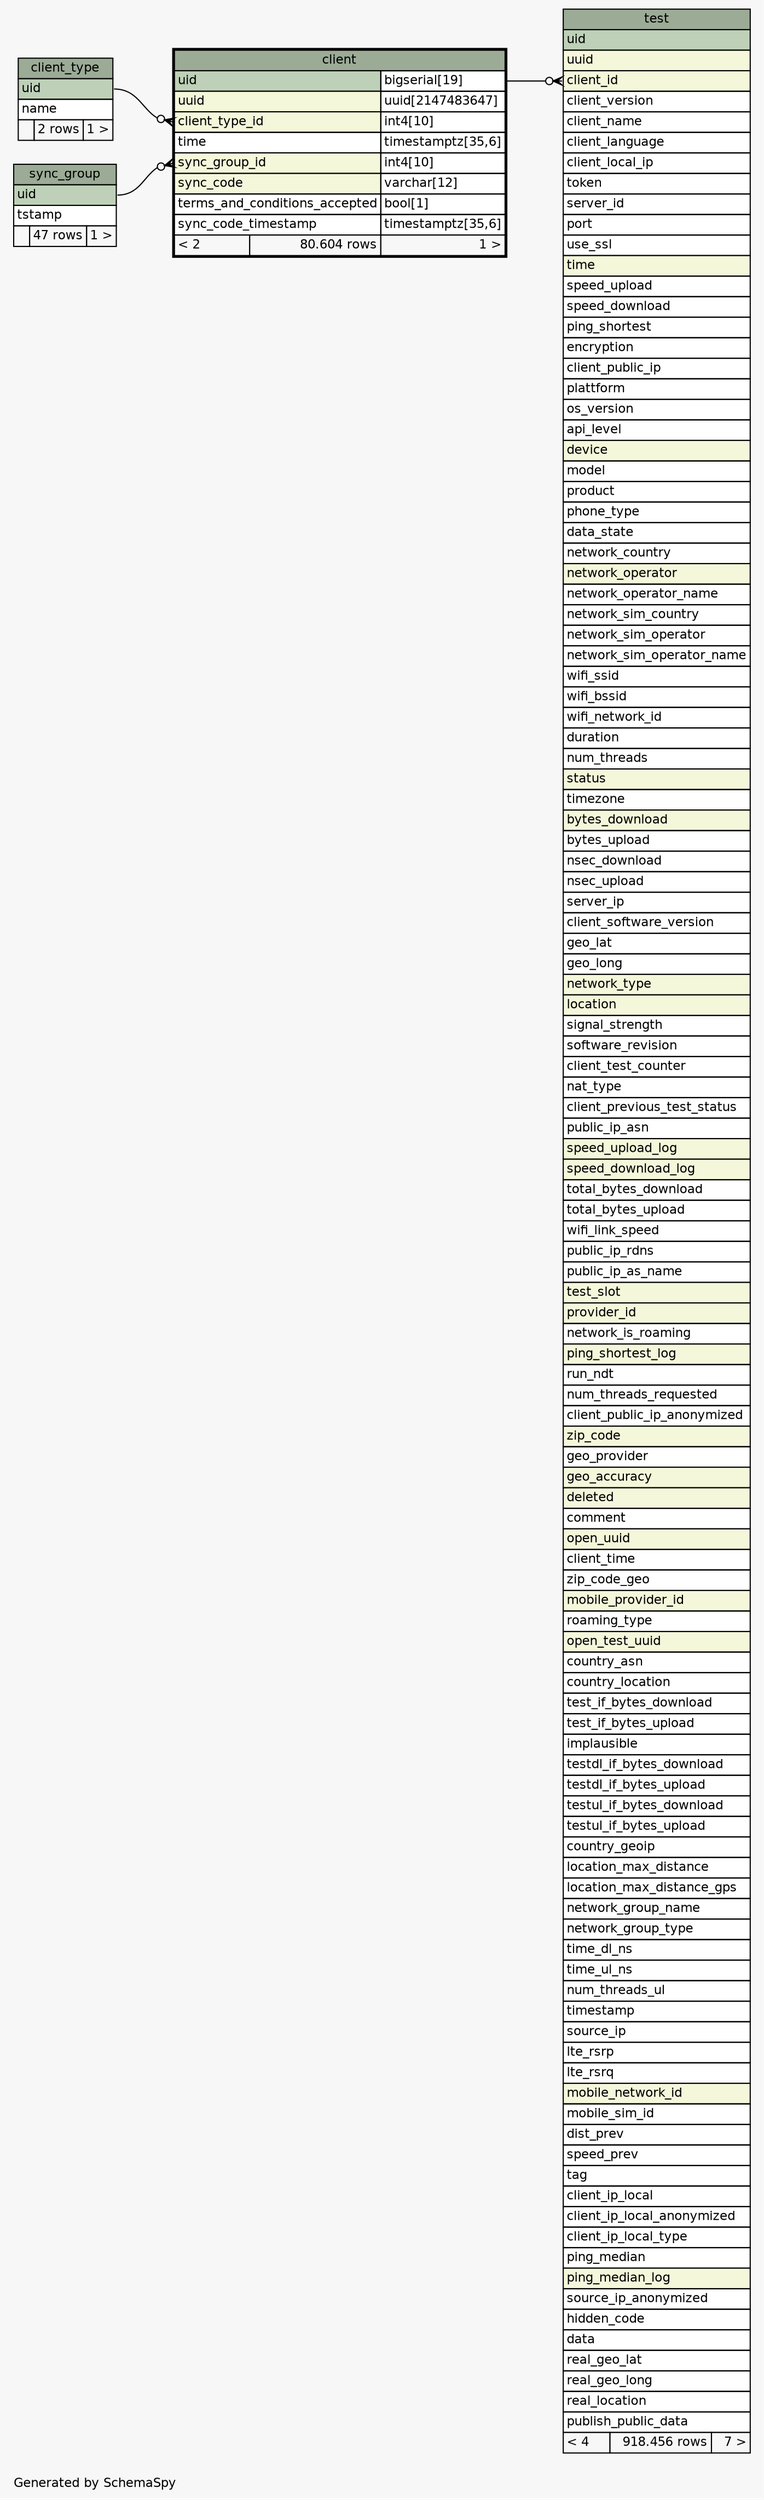 // dot 2.38.0 on Windows 8 6.2
// SchemaSpy rev 590
digraph "oneDegreeRelationshipsDiagram" {
  graph [
    rankdir="RL"
    bgcolor="#f7f7f7"
    label="\nGenerated by SchemaSpy"
    labeljust="l"
    nodesep="0.18"
    ranksep="0.46"
    fontname="Helvetica"
    fontsize="11"
  ];
  node [
    fontname="Helvetica"
    fontsize="11"
    shape="plaintext"
  ];
  edge [
    arrowsize="0.8"
  ];
  "client":"client_type_id":w -> "client_type":"uid":e [arrowhead=none dir=back arrowtail=crowodot];
  "client":"sync_group_id":w -> "sync_group":"uid":e [arrowhead=none dir=back arrowtail=crowodot];
  "test":"client_id":w -> "client":"uid.type":e [arrowhead=none dir=back arrowtail=crowodot];
  "client" [
    label=<
    <TABLE BORDER="2" CELLBORDER="1" CELLSPACING="0" BGCOLOR="#ffffff">
      <TR><TD COLSPAN="3" BGCOLOR="#9bab96" ALIGN="CENTER">client</TD></TR>
      <TR><TD PORT="uid" COLSPAN="2" BGCOLOR="#bed1b8" ALIGN="LEFT">uid</TD><TD PORT="uid.type" ALIGN="LEFT">bigserial[19]</TD></TR>
      <TR><TD PORT="uuid" COLSPAN="2" BGCOLOR="#f4f7da" ALIGN="LEFT">uuid</TD><TD PORT="uuid.type" ALIGN="LEFT">uuid[2147483647]</TD></TR>
      <TR><TD PORT="client_type_id" COLSPAN="2" BGCOLOR="#f4f7da" ALIGN="LEFT">client_type_id</TD><TD PORT="client_type_id.type" ALIGN="LEFT">int4[10]</TD></TR>
      <TR><TD PORT="time" COLSPAN="2" ALIGN="LEFT">time</TD><TD PORT="time.type" ALIGN="LEFT">timestamptz[35,6]</TD></TR>
      <TR><TD PORT="sync_group_id" COLSPAN="2" BGCOLOR="#f4f7da" ALIGN="LEFT">sync_group_id</TD><TD PORT="sync_group_id.type" ALIGN="LEFT">int4[10]</TD></TR>
      <TR><TD PORT="sync_code" COLSPAN="2" BGCOLOR="#f4f7da" ALIGN="LEFT">sync_code</TD><TD PORT="sync_code.type" ALIGN="LEFT">varchar[12]</TD></TR>
      <TR><TD PORT="terms_and_conditions_accepted" COLSPAN="2" ALIGN="LEFT">terms_and_conditions_accepted</TD><TD PORT="terms_and_conditions_accepted.type" ALIGN="LEFT">bool[1]</TD></TR>
      <TR><TD PORT="sync_code_timestamp" COLSPAN="2" ALIGN="LEFT">sync_code_timestamp</TD><TD PORT="sync_code_timestamp.type" ALIGN="LEFT">timestamptz[35,6]</TD></TR>
      <TR><TD ALIGN="LEFT" BGCOLOR="#f7f7f7">&lt; 2</TD><TD ALIGN="RIGHT" BGCOLOR="#f7f7f7">80.604 rows</TD><TD ALIGN="RIGHT" BGCOLOR="#f7f7f7">1 &gt;</TD></TR>
    </TABLE>>
    URL="client.html"
    tooltip="client"
  ];
  "client_type" [
    label=<
    <TABLE BORDER="0" CELLBORDER="1" CELLSPACING="0" BGCOLOR="#ffffff">
      <TR><TD COLSPAN="3" BGCOLOR="#9bab96" ALIGN="CENTER">client_type</TD></TR>
      <TR><TD PORT="uid" COLSPAN="3" BGCOLOR="#bed1b8" ALIGN="LEFT">uid</TD></TR>
      <TR><TD PORT="name" COLSPAN="3" ALIGN="LEFT">name</TD></TR>
      <TR><TD ALIGN="LEFT" BGCOLOR="#f7f7f7">  </TD><TD ALIGN="RIGHT" BGCOLOR="#f7f7f7">2 rows</TD><TD ALIGN="RIGHT" BGCOLOR="#f7f7f7">1 &gt;</TD></TR>
    </TABLE>>
    URL="client_type.html"
    tooltip="client_type"
  ];
  "sync_group" [
    label=<
    <TABLE BORDER="0" CELLBORDER="1" CELLSPACING="0" BGCOLOR="#ffffff">
      <TR><TD COLSPAN="3" BGCOLOR="#9bab96" ALIGN="CENTER">sync_group</TD></TR>
      <TR><TD PORT="uid" COLSPAN="3" BGCOLOR="#bed1b8" ALIGN="LEFT">uid</TD></TR>
      <TR><TD PORT="tstamp" COLSPAN="3" ALIGN="LEFT">tstamp</TD></TR>
      <TR><TD ALIGN="LEFT" BGCOLOR="#f7f7f7">  </TD><TD ALIGN="RIGHT" BGCOLOR="#f7f7f7">47 rows</TD><TD ALIGN="RIGHT" BGCOLOR="#f7f7f7">1 &gt;</TD></TR>
    </TABLE>>
    URL="sync_group.html"
    tooltip="sync_group"
  ];
  "test" [
    label=<
    <TABLE BORDER="0" CELLBORDER="1" CELLSPACING="0" BGCOLOR="#ffffff">
      <TR><TD COLSPAN="3" BGCOLOR="#9bab96" ALIGN="CENTER">test</TD></TR>
      <TR><TD PORT="uid" COLSPAN="3" BGCOLOR="#bed1b8" ALIGN="LEFT">uid</TD></TR>
      <TR><TD PORT="uuid" COLSPAN="3" BGCOLOR="#f4f7da" ALIGN="LEFT">uuid</TD></TR>
      <TR><TD PORT="client_id" COLSPAN="3" BGCOLOR="#f4f7da" ALIGN="LEFT">client_id</TD></TR>
      <TR><TD PORT="client_version" COLSPAN="3" ALIGN="LEFT">client_version</TD></TR>
      <TR><TD PORT="client_name" COLSPAN="3" ALIGN="LEFT">client_name</TD></TR>
      <TR><TD PORT="client_language" COLSPAN="3" ALIGN="LEFT">client_language</TD></TR>
      <TR><TD PORT="client_local_ip" COLSPAN="3" ALIGN="LEFT">client_local_ip</TD></TR>
      <TR><TD PORT="token" COLSPAN="3" ALIGN="LEFT">token</TD></TR>
      <TR><TD PORT="server_id" COLSPAN="3" ALIGN="LEFT">server_id</TD></TR>
      <TR><TD PORT="port" COLSPAN="3" ALIGN="LEFT">port</TD></TR>
      <TR><TD PORT="use_ssl" COLSPAN="3" ALIGN="LEFT">use_ssl</TD></TR>
      <TR><TD PORT="time" COLSPAN="3" BGCOLOR="#f4f7da" ALIGN="LEFT">time</TD></TR>
      <TR><TD PORT="speed_upload" COLSPAN="3" ALIGN="LEFT">speed_upload</TD></TR>
      <TR><TD PORT="speed_download" COLSPAN="3" ALIGN="LEFT">speed_download</TD></TR>
      <TR><TD PORT="ping_shortest" COLSPAN="3" ALIGN="LEFT">ping_shortest</TD></TR>
      <TR><TD PORT="encryption" COLSPAN="3" ALIGN="LEFT">encryption</TD></TR>
      <TR><TD PORT="client_public_ip" COLSPAN="3" ALIGN="LEFT">client_public_ip</TD></TR>
      <TR><TD PORT="plattform" COLSPAN="3" ALIGN="LEFT">plattform</TD></TR>
      <TR><TD PORT="os_version" COLSPAN="3" ALIGN="LEFT">os_version</TD></TR>
      <TR><TD PORT="api_level" COLSPAN="3" ALIGN="LEFT">api_level</TD></TR>
      <TR><TD PORT="device" COLSPAN="3" BGCOLOR="#f4f7da" ALIGN="LEFT">device</TD></TR>
      <TR><TD PORT="model" COLSPAN="3" ALIGN="LEFT">model</TD></TR>
      <TR><TD PORT="product" COLSPAN="3" ALIGN="LEFT">product</TD></TR>
      <TR><TD PORT="phone_type" COLSPAN="3" ALIGN="LEFT">phone_type</TD></TR>
      <TR><TD PORT="data_state" COLSPAN="3" ALIGN="LEFT">data_state</TD></TR>
      <TR><TD PORT="network_country" COLSPAN="3" ALIGN="LEFT">network_country</TD></TR>
      <TR><TD PORT="network_operator" COLSPAN="3" BGCOLOR="#f4f7da" ALIGN="LEFT">network_operator</TD></TR>
      <TR><TD PORT="network_operator_name" COLSPAN="3" ALIGN="LEFT">network_operator_name</TD></TR>
      <TR><TD PORT="network_sim_country" COLSPAN="3" ALIGN="LEFT">network_sim_country</TD></TR>
      <TR><TD PORT="network_sim_operator" COLSPAN="3" ALIGN="LEFT">network_sim_operator</TD></TR>
      <TR><TD PORT="network_sim_operator_name" COLSPAN="3" ALIGN="LEFT">network_sim_operator_name</TD></TR>
      <TR><TD PORT="wifi_ssid" COLSPAN="3" ALIGN="LEFT">wifi_ssid</TD></TR>
      <TR><TD PORT="wifi_bssid" COLSPAN="3" ALIGN="LEFT">wifi_bssid</TD></TR>
      <TR><TD PORT="wifi_network_id" COLSPAN="3" ALIGN="LEFT">wifi_network_id</TD></TR>
      <TR><TD PORT="duration" COLSPAN="3" ALIGN="LEFT">duration</TD></TR>
      <TR><TD PORT="num_threads" COLSPAN="3" ALIGN="LEFT">num_threads</TD></TR>
      <TR><TD PORT="status" COLSPAN="3" BGCOLOR="#f4f7da" ALIGN="LEFT">status</TD></TR>
      <TR><TD PORT="timezone" COLSPAN="3" ALIGN="LEFT">timezone</TD></TR>
      <TR><TD PORT="bytes_download" COLSPAN="3" BGCOLOR="#f4f7da" ALIGN="LEFT">bytes_download</TD></TR>
      <TR><TD PORT="bytes_upload" COLSPAN="3" ALIGN="LEFT">bytes_upload</TD></TR>
      <TR><TD PORT="nsec_download" COLSPAN="3" ALIGN="LEFT">nsec_download</TD></TR>
      <TR><TD PORT="nsec_upload" COLSPAN="3" ALIGN="LEFT">nsec_upload</TD></TR>
      <TR><TD PORT="server_ip" COLSPAN="3" ALIGN="LEFT">server_ip</TD></TR>
      <TR><TD PORT="client_software_version" COLSPAN="3" ALIGN="LEFT">client_software_version</TD></TR>
      <TR><TD PORT="geo_lat" COLSPAN="3" ALIGN="LEFT">geo_lat</TD></TR>
      <TR><TD PORT="geo_long" COLSPAN="3" ALIGN="LEFT">geo_long</TD></TR>
      <TR><TD PORT="network_type" COLSPAN="3" BGCOLOR="#f4f7da" ALIGN="LEFT">network_type</TD></TR>
      <TR><TD PORT="location" COLSPAN="3" BGCOLOR="#f4f7da" ALIGN="LEFT">location</TD></TR>
      <TR><TD PORT="signal_strength" COLSPAN="3" ALIGN="LEFT">signal_strength</TD></TR>
      <TR><TD PORT="software_revision" COLSPAN="3" ALIGN="LEFT">software_revision</TD></TR>
      <TR><TD PORT="client_test_counter" COLSPAN="3" ALIGN="LEFT">client_test_counter</TD></TR>
      <TR><TD PORT="nat_type" COLSPAN="3" ALIGN="LEFT">nat_type</TD></TR>
      <TR><TD PORT="client_previous_test_status" COLSPAN="3" ALIGN="LEFT">client_previous_test_status</TD></TR>
      <TR><TD PORT="public_ip_asn" COLSPAN="3" ALIGN="LEFT">public_ip_asn</TD></TR>
      <TR><TD PORT="speed_upload_log" COLSPAN="3" BGCOLOR="#f4f7da" ALIGN="LEFT">speed_upload_log</TD></TR>
      <TR><TD PORT="speed_download_log" COLSPAN="3" BGCOLOR="#f4f7da" ALIGN="LEFT">speed_download_log</TD></TR>
      <TR><TD PORT="total_bytes_download" COLSPAN="3" ALIGN="LEFT">total_bytes_download</TD></TR>
      <TR><TD PORT="total_bytes_upload" COLSPAN="3" ALIGN="LEFT">total_bytes_upload</TD></TR>
      <TR><TD PORT="wifi_link_speed" COLSPAN="3" ALIGN="LEFT">wifi_link_speed</TD></TR>
      <TR><TD PORT="public_ip_rdns" COLSPAN="3" ALIGN="LEFT">public_ip_rdns</TD></TR>
      <TR><TD PORT="public_ip_as_name" COLSPAN="3" ALIGN="LEFT">public_ip_as_name</TD></TR>
      <TR><TD PORT="test_slot" COLSPAN="3" BGCOLOR="#f4f7da" ALIGN="LEFT">test_slot</TD></TR>
      <TR><TD PORT="provider_id" COLSPAN="3" BGCOLOR="#f4f7da" ALIGN="LEFT">provider_id</TD></TR>
      <TR><TD PORT="network_is_roaming" COLSPAN="3" ALIGN="LEFT">network_is_roaming</TD></TR>
      <TR><TD PORT="ping_shortest_log" COLSPAN="3" BGCOLOR="#f4f7da" ALIGN="LEFT">ping_shortest_log</TD></TR>
      <TR><TD PORT="run_ndt" COLSPAN="3" ALIGN="LEFT">run_ndt</TD></TR>
      <TR><TD PORT="num_threads_requested" COLSPAN="3" ALIGN="LEFT">num_threads_requested</TD></TR>
      <TR><TD PORT="client_public_ip_anonymized" COLSPAN="3" ALIGN="LEFT">client_public_ip_anonymized</TD></TR>
      <TR><TD PORT="zip_code" COLSPAN="3" BGCOLOR="#f4f7da" ALIGN="LEFT">zip_code</TD></TR>
      <TR><TD PORT="geo_provider" COLSPAN="3" ALIGN="LEFT">geo_provider</TD></TR>
      <TR><TD PORT="geo_accuracy" COLSPAN="3" BGCOLOR="#f4f7da" ALIGN="LEFT">geo_accuracy</TD></TR>
      <TR><TD PORT="deleted" COLSPAN="3" BGCOLOR="#f4f7da" ALIGN="LEFT">deleted</TD></TR>
      <TR><TD PORT="comment" COLSPAN="3" ALIGN="LEFT">comment</TD></TR>
      <TR><TD PORT="open_uuid" COLSPAN="3" BGCOLOR="#f4f7da" ALIGN="LEFT">open_uuid</TD></TR>
      <TR><TD PORT="client_time" COLSPAN="3" ALIGN="LEFT">client_time</TD></TR>
      <TR><TD PORT="zip_code_geo" COLSPAN="3" ALIGN="LEFT">zip_code_geo</TD></TR>
      <TR><TD PORT="mobile_provider_id" COLSPAN="3" BGCOLOR="#f4f7da" ALIGN="LEFT">mobile_provider_id</TD></TR>
      <TR><TD PORT="roaming_type" COLSPAN="3" ALIGN="LEFT">roaming_type</TD></TR>
      <TR><TD PORT="open_test_uuid" COLSPAN="3" BGCOLOR="#f4f7da" ALIGN="LEFT">open_test_uuid</TD></TR>
      <TR><TD PORT="country_asn" COLSPAN="3" ALIGN="LEFT">country_asn</TD></TR>
      <TR><TD PORT="country_location" COLSPAN="3" ALIGN="LEFT">country_location</TD></TR>
      <TR><TD PORT="test_if_bytes_download" COLSPAN="3" ALIGN="LEFT">test_if_bytes_download</TD></TR>
      <TR><TD PORT="test_if_bytes_upload" COLSPAN="3" ALIGN="LEFT">test_if_bytes_upload</TD></TR>
      <TR><TD PORT="implausible" COLSPAN="3" ALIGN="LEFT">implausible</TD></TR>
      <TR><TD PORT="testdl_if_bytes_download" COLSPAN="3" ALIGN="LEFT">testdl_if_bytes_download</TD></TR>
      <TR><TD PORT="testdl_if_bytes_upload" COLSPAN="3" ALIGN="LEFT">testdl_if_bytes_upload</TD></TR>
      <TR><TD PORT="testul_if_bytes_download" COLSPAN="3" ALIGN="LEFT">testul_if_bytes_download</TD></TR>
      <TR><TD PORT="testul_if_bytes_upload" COLSPAN="3" ALIGN="LEFT">testul_if_bytes_upload</TD></TR>
      <TR><TD PORT="country_geoip" COLSPAN="3" ALIGN="LEFT">country_geoip</TD></TR>
      <TR><TD PORT="location_max_distance" COLSPAN="3" ALIGN="LEFT">location_max_distance</TD></TR>
      <TR><TD PORT="location_max_distance_gps" COLSPAN="3" ALIGN="LEFT">location_max_distance_gps</TD></TR>
      <TR><TD PORT="network_group_name" COLSPAN="3" ALIGN="LEFT">network_group_name</TD></TR>
      <TR><TD PORT="network_group_type" COLSPAN="3" ALIGN="LEFT">network_group_type</TD></TR>
      <TR><TD PORT="time_dl_ns" COLSPAN="3" ALIGN="LEFT">time_dl_ns</TD></TR>
      <TR><TD PORT="time_ul_ns" COLSPAN="3" ALIGN="LEFT">time_ul_ns</TD></TR>
      <TR><TD PORT="num_threads_ul" COLSPAN="3" ALIGN="LEFT">num_threads_ul</TD></TR>
      <TR><TD PORT="timestamp" COLSPAN="3" ALIGN="LEFT">timestamp</TD></TR>
      <TR><TD PORT="source_ip" COLSPAN="3" ALIGN="LEFT">source_ip</TD></TR>
      <TR><TD PORT="lte_rsrp" COLSPAN="3" ALIGN="LEFT">lte_rsrp</TD></TR>
      <TR><TD PORT="lte_rsrq" COLSPAN="3" ALIGN="LEFT">lte_rsrq</TD></TR>
      <TR><TD PORT="mobile_network_id" COLSPAN="3" BGCOLOR="#f4f7da" ALIGN="LEFT">mobile_network_id</TD></TR>
      <TR><TD PORT="mobile_sim_id" COLSPAN="3" ALIGN="LEFT">mobile_sim_id</TD></TR>
      <TR><TD PORT="dist_prev" COLSPAN="3" ALIGN="LEFT">dist_prev</TD></TR>
      <TR><TD PORT="speed_prev" COLSPAN="3" ALIGN="LEFT">speed_prev</TD></TR>
      <TR><TD PORT="tag" COLSPAN="3" ALIGN="LEFT">tag</TD></TR>
      <TR><TD PORT="client_ip_local" COLSPAN="3" ALIGN="LEFT">client_ip_local</TD></TR>
      <TR><TD PORT="client_ip_local_anonymized" COLSPAN="3" ALIGN="LEFT">client_ip_local_anonymized</TD></TR>
      <TR><TD PORT="client_ip_local_type" COLSPAN="3" ALIGN="LEFT">client_ip_local_type</TD></TR>
      <TR><TD PORT="ping_median" COLSPAN="3" ALIGN="LEFT">ping_median</TD></TR>
      <TR><TD PORT="ping_median_log" COLSPAN="3" BGCOLOR="#f4f7da" ALIGN="LEFT">ping_median_log</TD></TR>
      <TR><TD PORT="source_ip_anonymized" COLSPAN="3" ALIGN="LEFT">source_ip_anonymized</TD></TR>
      <TR><TD PORT="hidden_code" COLSPAN="3" ALIGN="LEFT">hidden_code</TD></TR>
      <TR><TD PORT="data" COLSPAN="3" ALIGN="LEFT">data</TD></TR>
      <TR><TD PORT="real_geo_lat" COLSPAN="3" ALIGN="LEFT">real_geo_lat</TD></TR>
      <TR><TD PORT="real_geo_long" COLSPAN="3" ALIGN="LEFT">real_geo_long</TD></TR>
      <TR><TD PORT="real_location" COLSPAN="3" ALIGN="LEFT">real_location</TD></TR>
      <TR><TD PORT="publish_public_data" COLSPAN="3" ALIGN="LEFT">publish_public_data</TD></TR>
      <TR><TD ALIGN="LEFT" BGCOLOR="#f7f7f7">&lt; 4</TD><TD ALIGN="RIGHT" BGCOLOR="#f7f7f7">918.456 rows</TD><TD ALIGN="RIGHT" BGCOLOR="#f7f7f7">7 &gt;</TD></TR>
    </TABLE>>
    URL="test.html"
    tooltip="test"
  ];
}
